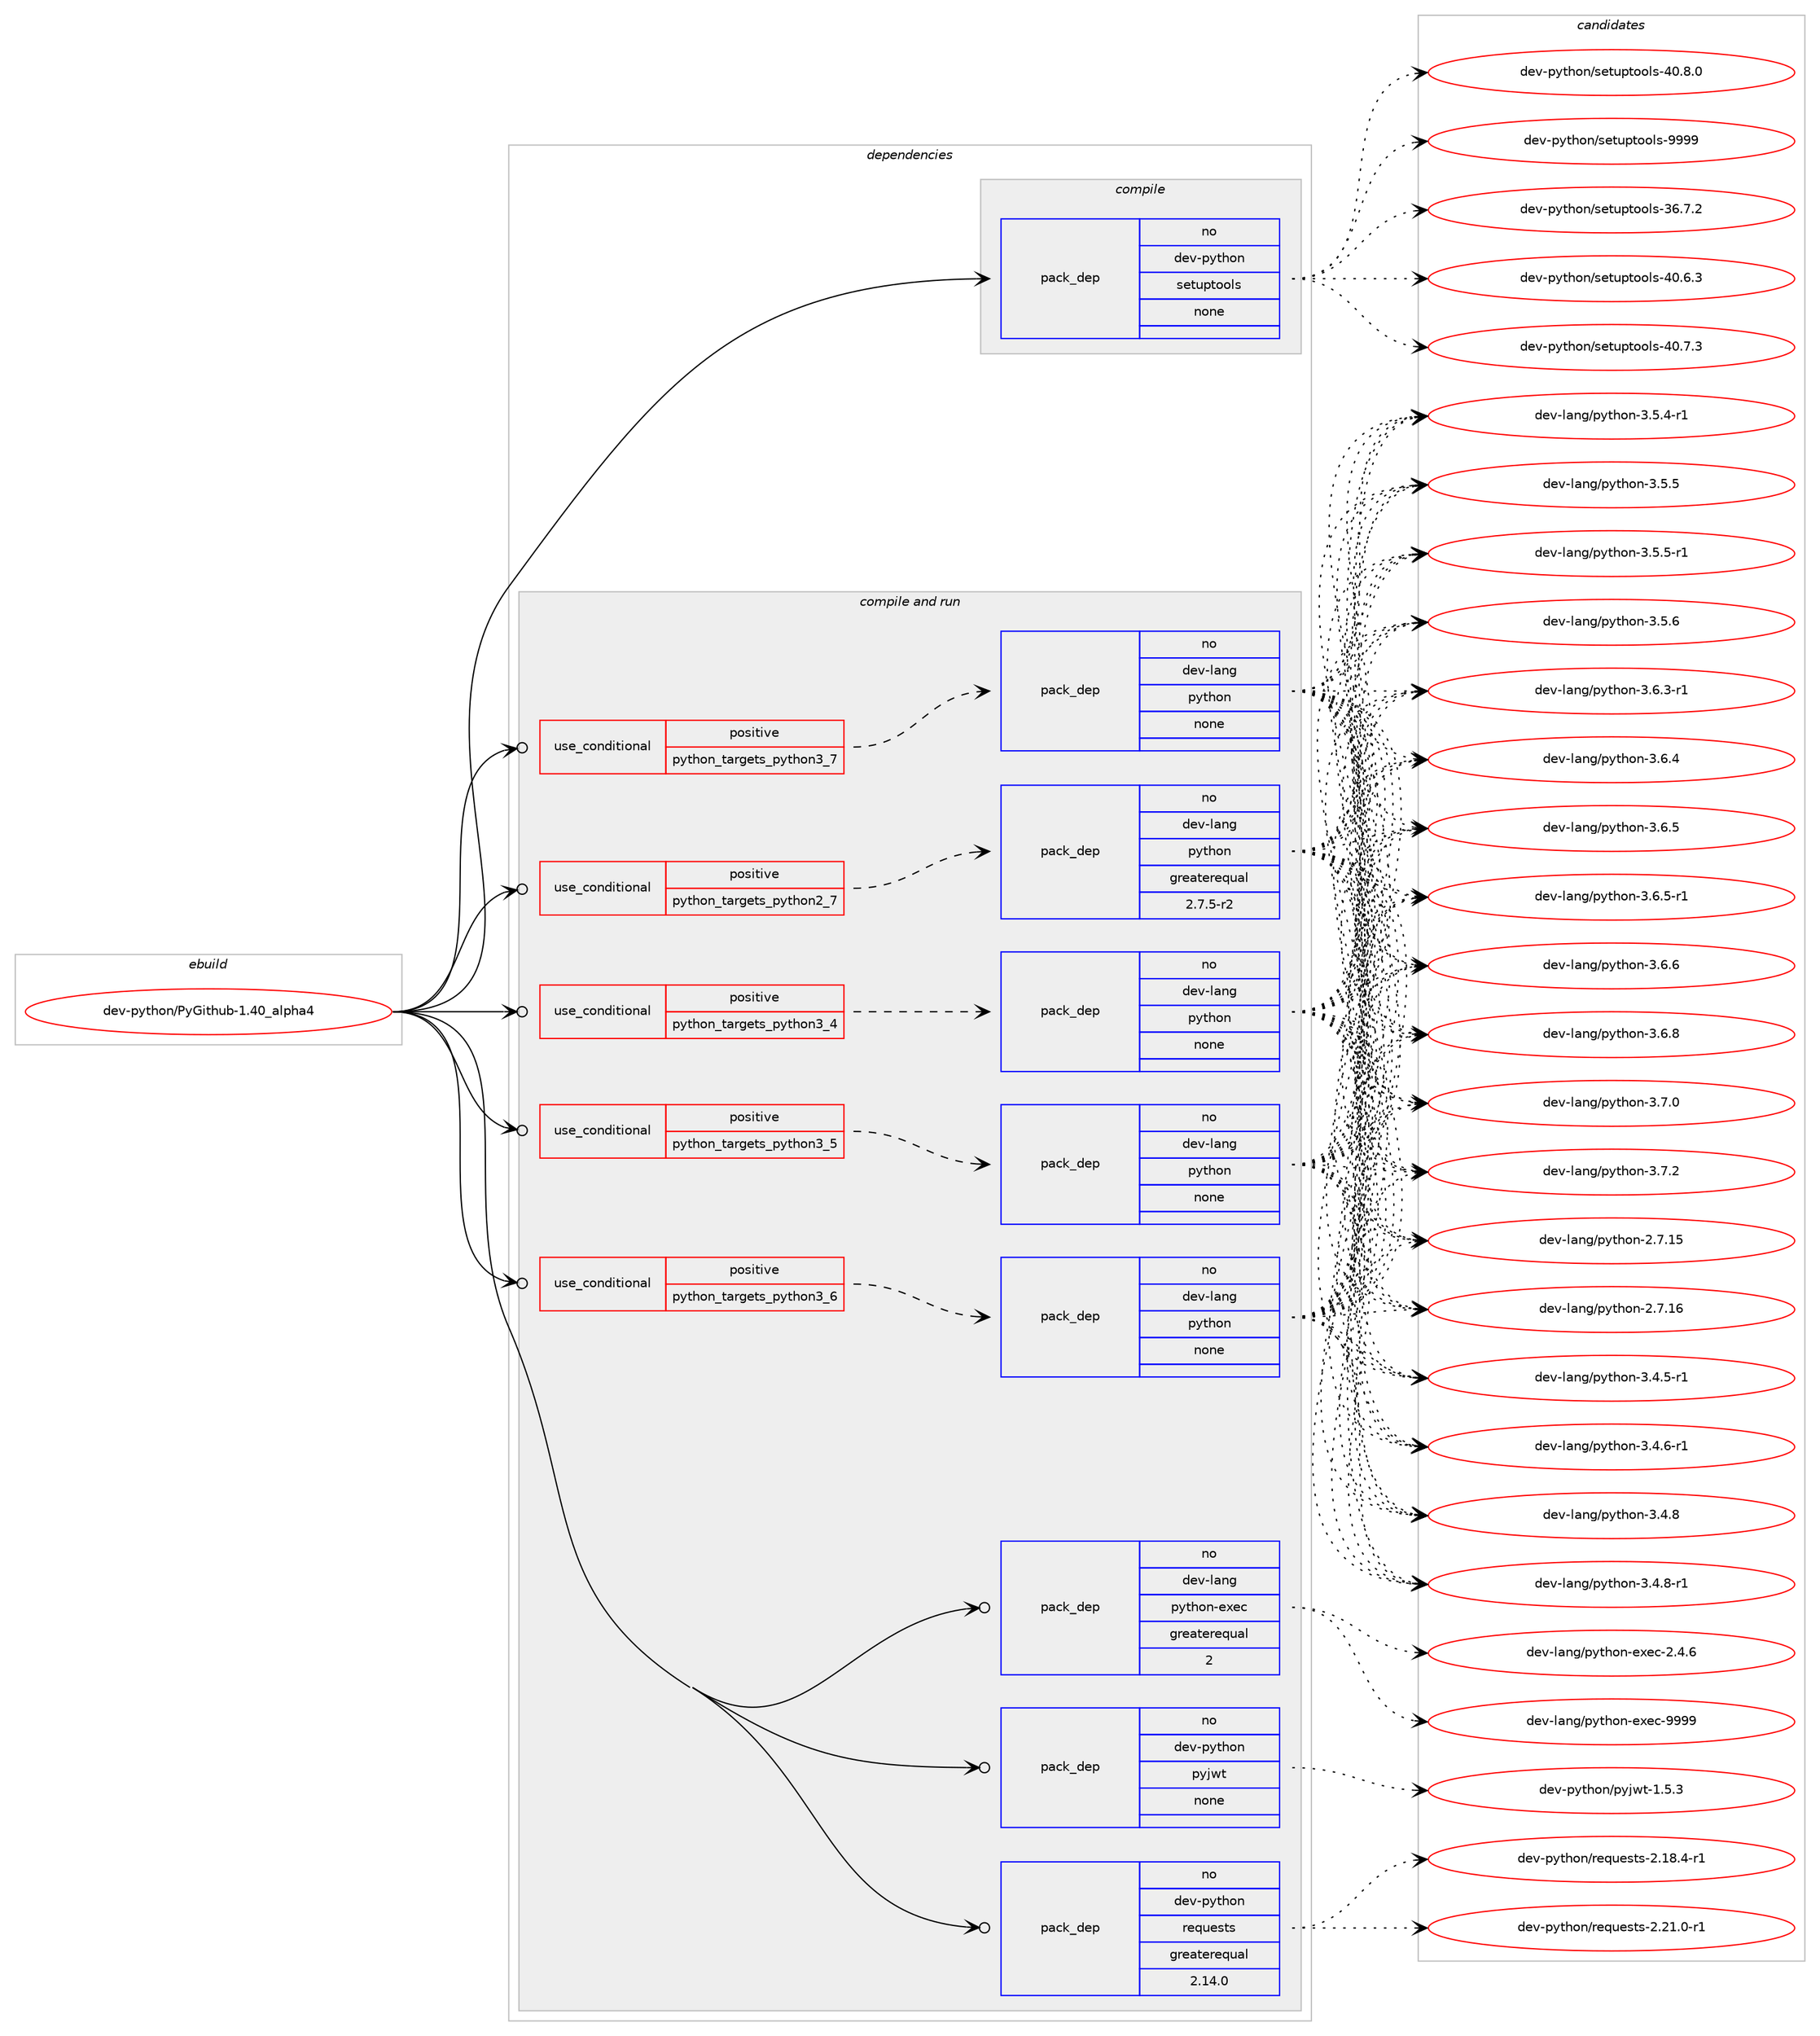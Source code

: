digraph prolog {

# *************
# Graph options
# *************

newrank=true;
concentrate=true;
compound=true;
graph [rankdir=LR,fontname=Helvetica,fontsize=10,ranksep=1.5];#, ranksep=2.5, nodesep=0.2];
edge  [arrowhead=vee];
node  [fontname=Helvetica,fontsize=10];

# **********
# The ebuild
# **********

subgraph cluster_leftcol {
color=gray;
rank=same;
label=<<i>ebuild</i>>;
id [label="dev-python/PyGithub-1.40_alpha4", color=red, width=4, href="../dev-python/PyGithub-1.40_alpha4.svg"];
}

# ****************
# The dependencies
# ****************

subgraph cluster_midcol {
color=gray;
label=<<i>dependencies</i>>;
subgraph cluster_compile {
fillcolor="#eeeeee";
style=filled;
label=<<i>compile</i>>;
subgraph pack1003476 {
dependency1397082 [label=<<TABLE BORDER="0" CELLBORDER="1" CELLSPACING="0" CELLPADDING="4" WIDTH="220"><TR><TD ROWSPAN="6" CELLPADDING="30">pack_dep</TD></TR><TR><TD WIDTH="110">no</TD></TR><TR><TD>dev-python</TD></TR><TR><TD>setuptools</TD></TR><TR><TD>none</TD></TR><TR><TD></TD></TR></TABLE>>, shape=none, color=blue];
}
id:e -> dependency1397082:w [weight=20,style="solid",arrowhead="vee"];
}
subgraph cluster_compileandrun {
fillcolor="#eeeeee";
style=filled;
label=<<i>compile and run</i>>;
subgraph cond370382 {
dependency1397083 [label=<<TABLE BORDER="0" CELLBORDER="1" CELLSPACING="0" CELLPADDING="4"><TR><TD ROWSPAN="3" CELLPADDING="10">use_conditional</TD></TR><TR><TD>positive</TD></TR><TR><TD>python_targets_python2_7</TD></TR></TABLE>>, shape=none, color=red];
subgraph pack1003477 {
dependency1397084 [label=<<TABLE BORDER="0" CELLBORDER="1" CELLSPACING="0" CELLPADDING="4" WIDTH="220"><TR><TD ROWSPAN="6" CELLPADDING="30">pack_dep</TD></TR><TR><TD WIDTH="110">no</TD></TR><TR><TD>dev-lang</TD></TR><TR><TD>python</TD></TR><TR><TD>greaterequal</TD></TR><TR><TD>2.7.5-r2</TD></TR></TABLE>>, shape=none, color=blue];
}
dependency1397083:e -> dependency1397084:w [weight=20,style="dashed",arrowhead="vee"];
}
id:e -> dependency1397083:w [weight=20,style="solid",arrowhead="odotvee"];
subgraph cond370383 {
dependency1397085 [label=<<TABLE BORDER="0" CELLBORDER="1" CELLSPACING="0" CELLPADDING="4"><TR><TD ROWSPAN="3" CELLPADDING="10">use_conditional</TD></TR><TR><TD>positive</TD></TR><TR><TD>python_targets_python3_4</TD></TR></TABLE>>, shape=none, color=red];
subgraph pack1003478 {
dependency1397086 [label=<<TABLE BORDER="0" CELLBORDER="1" CELLSPACING="0" CELLPADDING="4" WIDTH="220"><TR><TD ROWSPAN="6" CELLPADDING="30">pack_dep</TD></TR><TR><TD WIDTH="110">no</TD></TR><TR><TD>dev-lang</TD></TR><TR><TD>python</TD></TR><TR><TD>none</TD></TR><TR><TD></TD></TR></TABLE>>, shape=none, color=blue];
}
dependency1397085:e -> dependency1397086:w [weight=20,style="dashed",arrowhead="vee"];
}
id:e -> dependency1397085:w [weight=20,style="solid",arrowhead="odotvee"];
subgraph cond370384 {
dependency1397087 [label=<<TABLE BORDER="0" CELLBORDER="1" CELLSPACING="0" CELLPADDING="4"><TR><TD ROWSPAN="3" CELLPADDING="10">use_conditional</TD></TR><TR><TD>positive</TD></TR><TR><TD>python_targets_python3_5</TD></TR></TABLE>>, shape=none, color=red];
subgraph pack1003479 {
dependency1397088 [label=<<TABLE BORDER="0" CELLBORDER="1" CELLSPACING="0" CELLPADDING="4" WIDTH="220"><TR><TD ROWSPAN="6" CELLPADDING="30">pack_dep</TD></TR><TR><TD WIDTH="110">no</TD></TR><TR><TD>dev-lang</TD></TR><TR><TD>python</TD></TR><TR><TD>none</TD></TR><TR><TD></TD></TR></TABLE>>, shape=none, color=blue];
}
dependency1397087:e -> dependency1397088:w [weight=20,style="dashed",arrowhead="vee"];
}
id:e -> dependency1397087:w [weight=20,style="solid",arrowhead="odotvee"];
subgraph cond370385 {
dependency1397089 [label=<<TABLE BORDER="0" CELLBORDER="1" CELLSPACING="0" CELLPADDING="4"><TR><TD ROWSPAN="3" CELLPADDING="10">use_conditional</TD></TR><TR><TD>positive</TD></TR><TR><TD>python_targets_python3_6</TD></TR></TABLE>>, shape=none, color=red];
subgraph pack1003480 {
dependency1397090 [label=<<TABLE BORDER="0" CELLBORDER="1" CELLSPACING="0" CELLPADDING="4" WIDTH="220"><TR><TD ROWSPAN="6" CELLPADDING="30">pack_dep</TD></TR><TR><TD WIDTH="110">no</TD></TR><TR><TD>dev-lang</TD></TR><TR><TD>python</TD></TR><TR><TD>none</TD></TR><TR><TD></TD></TR></TABLE>>, shape=none, color=blue];
}
dependency1397089:e -> dependency1397090:w [weight=20,style="dashed",arrowhead="vee"];
}
id:e -> dependency1397089:w [weight=20,style="solid",arrowhead="odotvee"];
subgraph cond370386 {
dependency1397091 [label=<<TABLE BORDER="0" CELLBORDER="1" CELLSPACING="0" CELLPADDING="4"><TR><TD ROWSPAN="3" CELLPADDING="10">use_conditional</TD></TR><TR><TD>positive</TD></TR><TR><TD>python_targets_python3_7</TD></TR></TABLE>>, shape=none, color=red];
subgraph pack1003481 {
dependency1397092 [label=<<TABLE BORDER="0" CELLBORDER="1" CELLSPACING="0" CELLPADDING="4" WIDTH="220"><TR><TD ROWSPAN="6" CELLPADDING="30">pack_dep</TD></TR><TR><TD WIDTH="110">no</TD></TR><TR><TD>dev-lang</TD></TR><TR><TD>python</TD></TR><TR><TD>none</TD></TR><TR><TD></TD></TR></TABLE>>, shape=none, color=blue];
}
dependency1397091:e -> dependency1397092:w [weight=20,style="dashed",arrowhead="vee"];
}
id:e -> dependency1397091:w [weight=20,style="solid",arrowhead="odotvee"];
subgraph pack1003482 {
dependency1397093 [label=<<TABLE BORDER="0" CELLBORDER="1" CELLSPACING="0" CELLPADDING="4" WIDTH="220"><TR><TD ROWSPAN="6" CELLPADDING="30">pack_dep</TD></TR><TR><TD WIDTH="110">no</TD></TR><TR><TD>dev-lang</TD></TR><TR><TD>python-exec</TD></TR><TR><TD>greaterequal</TD></TR><TR><TD>2</TD></TR></TABLE>>, shape=none, color=blue];
}
id:e -> dependency1397093:w [weight=20,style="solid",arrowhead="odotvee"];
subgraph pack1003483 {
dependency1397094 [label=<<TABLE BORDER="0" CELLBORDER="1" CELLSPACING="0" CELLPADDING="4" WIDTH="220"><TR><TD ROWSPAN="6" CELLPADDING="30">pack_dep</TD></TR><TR><TD WIDTH="110">no</TD></TR><TR><TD>dev-python</TD></TR><TR><TD>pyjwt</TD></TR><TR><TD>none</TD></TR><TR><TD></TD></TR></TABLE>>, shape=none, color=blue];
}
id:e -> dependency1397094:w [weight=20,style="solid",arrowhead="odotvee"];
subgraph pack1003484 {
dependency1397095 [label=<<TABLE BORDER="0" CELLBORDER="1" CELLSPACING="0" CELLPADDING="4" WIDTH="220"><TR><TD ROWSPAN="6" CELLPADDING="30">pack_dep</TD></TR><TR><TD WIDTH="110">no</TD></TR><TR><TD>dev-python</TD></TR><TR><TD>requests</TD></TR><TR><TD>greaterequal</TD></TR><TR><TD>2.14.0</TD></TR></TABLE>>, shape=none, color=blue];
}
id:e -> dependency1397095:w [weight=20,style="solid",arrowhead="odotvee"];
}
subgraph cluster_run {
fillcolor="#eeeeee";
style=filled;
label=<<i>run</i>>;
}
}

# **************
# The candidates
# **************

subgraph cluster_choices {
rank=same;
color=gray;
label=<<i>candidates</i>>;

subgraph choice1003476 {
color=black;
nodesep=1;
choice100101118451121211161041111104711510111611711211611111110811545515446554650 [label="dev-python/setuptools-36.7.2", color=red, width=4,href="../dev-python/setuptools-36.7.2.svg"];
choice100101118451121211161041111104711510111611711211611111110811545524846544651 [label="dev-python/setuptools-40.6.3", color=red, width=4,href="../dev-python/setuptools-40.6.3.svg"];
choice100101118451121211161041111104711510111611711211611111110811545524846554651 [label="dev-python/setuptools-40.7.3", color=red, width=4,href="../dev-python/setuptools-40.7.3.svg"];
choice100101118451121211161041111104711510111611711211611111110811545524846564648 [label="dev-python/setuptools-40.8.0", color=red, width=4,href="../dev-python/setuptools-40.8.0.svg"];
choice10010111845112121116104111110471151011161171121161111111081154557575757 [label="dev-python/setuptools-9999", color=red, width=4,href="../dev-python/setuptools-9999.svg"];
dependency1397082:e -> choice100101118451121211161041111104711510111611711211611111110811545515446554650:w [style=dotted,weight="100"];
dependency1397082:e -> choice100101118451121211161041111104711510111611711211611111110811545524846544651:w [style=dotted,weight="100"];
dependency1397082:e -> choice100101118451121211161041111104711510111611711211611111110811545524846554651:w [style=dotted,weight="100"];
dependency1397082:e -> choice100101118451121211161041111104711510111611711211611111110811545524846564648:w [style=dotted,weight="100"];
dependency1397082:e -> choice10010111845112121116104111110471151011161171121161111111081154557575757:w [style=dotted,weight="100"];
}
subgraph choice1003477 {
color=black;
nodesep=1;
choice10010111845108971101034711212111610411111045504655464953 [label="dev-lang/python-2.7.15", color=red, width=4,href="../dev-lang/python-2.7.15.svg"];
choice10010111845108971101034711212111610411111045504655464954 [label="dev-lang/python-2.7.16", color=red, width=4,href="../dev-lang/python-2.7.16.svg"];
choice1001011184510897110103471121211161041111104551465246534511449 [label="dev-lang/python-3.4.5-r1", color=red, width=4,href="../dev-lang/python-3.4.5-r1.svg"];
choice1001011184510897110103471121211161041111104551465246544511449 [label="dev-lang/python-3.4.6-r1", color=red, width=4,href="../dev-lang/python-3.4.6-r1.svg"];
choice100101118451089711010347112121116104111110455146524656 [label="dev-lang/python-3.4.8", color=red, width=4,href="../dev-lang/python-3.4.8.svg"];
choice1001011184510897110103471121211161041111104551465246564511449 [label="dev-lang/python-3.4.8-r1", color=red, width=4,href="../dev-lang/python-3.4.8-r1.svg"];
choice1001011184510897110103471121211161041111104551465346524511449 [label="dev-lang/python-3.5.4-r1", color=red, width=4,href="../dev-lang/python-3.5.4-r1.svg"];
choice100101118451089711010347112121116104111110455146534653 [label="dev-lang/python-3.5.5", color=red, width=4,href="../dev-lang/python-3.5.5.svg"];
choice1001011184510897110103471121211161041111104551465346534511449 [label="dev-lang/python-3.5.5-r1", color=red, width=4,href="../dev-lang/python-3.5.5-r1.svg"];
choice100101118451089711010347112121116104111110455146534654 [label="dev-lang/python-3.5.6", color=red, width=4,href="../dev-lang/python-3.5.6.svg"];
choice1001011184510897110103471121211161041111104551465446514511449 [label="dev-lang/python-3.6.3-r1", color=red, width=4,href="../dev-lang/python-3.6.3-r1.svg"];
choice100101118451089711010347112121116104111110455146544652 [label="dev-lang/python-3.6.4", color=red, width=4,href="../dev-lang/python-3.6.4.svg"];
choice100101118451089711010347112121116104111110455146544653 [label="dev-lang/python-3.6.5", color=red, width=4,href="../dev-lang/python-3.6.5.svg"];
choice1001011184510897110103471121211161041111104551465446534511449 [label="dev-lang/python-3.6.5-r1", color=red, width=4,href="../dev-lang/python-3.6.5-r1.svg"];
choice100101118451089711010347112121116104111110455146544654 [label="dev-lang/python-3.6.6", color=red, width=4,href="../dev-lang/python-3.6.6.svg"];
choice100101118451089711010347112121116104111110455146544656 [label="dev-lang/python-3.6.8", color=red, width=4,href="../dev-lang/python-3.6.8.svg"];
choice100101118451089711010347112121116104111110455146554648 [label="dev-lang/python-3.7.0", color=red, width=4,href="../dev-lang/python-3.7.0.svg"];
choice100101118451089711010347112121116104111110455146554650 [label="dev-lang/python-3.7.2", color=red, width=4,href="../dev-lang/python-3.7.2.svg"];
dependency1397084:e -> choice10010111845108971101034711212111610411111045504655464953:w [style=dotted,weight="100"];
dependency1397084:e -> choice10010111845108971101034711212111610411111045504655464954:w [style=dotted,weight="100"];
dependency1397084:e -> choice1001011184510897110103471121211161041111104551465246534511449:w [style=dotted,weight="100"];
dependency1397084:e -> choice1001011184510897110103471121211161041111104551465246544511449:w [style=dotted,weight="100"];
dependency1397084:e -> choice100101118451089711010347112121116104111110455146524656:w [style=dotted,weight="100"];
dependency1397084:e -> choice1001011184510897110103471121211161041111104551465246564511449:w [style=dotted,weight="100"];
dependency1397084:e -> choice1001011184510897110103471121211161041111104551465346524511449:w [style=dotted,weight="100"];
dependency1397084:e -> choice100101118451089711010347112121116104111110455146534653:w [style=dotted,weight="100"];
dependency1397084:e -> choice1001011184510897110103471121211161041111104551465346534511449:w [style=dotted,weight="100"];
dependency1397084:e -> choice100101118451089711010347112121116104111110455146534654:w [style=dotted,weight="100"];
dependency1397084:e -> choice1001011184510897110103471121211161041111104551465446514511449:w [style=dotted,weight="100"];
dependency1397084:e -> choice100101118451089711010347112121116104111110455146544652:w [style=dotted,weight="100"];
dependency1397084:e -> choice100101118451089711010347112121116104111110455146544653:w [style=dotted,weight="100"];
dependency1397084:e -> choice1001011184510897110103471121211161041111104551465446534511449:w [style=dotted,weight="100"];
dependency1397084:e -> choice100101118451089711010347112121116104111110455146544654:w [style=dotted,weight="100"];
dependency1397084:e -> choice100101118451089711010347112121116104111110455146544656:w [style=dotted,weight="100"];
dependency1397084:e -> choice100101118451089711010347112121116104111110455146554648:w [style=dotted,weight="100"];
dependency1397084:e -> choice100101118451089711010347112121116104111110455146554650:w [style=dotted,weight="100"];
}
subgraph choice1003478 {
color=black;
nodesep=1;
choice10010111845108971101034711212111610411111045504655464953 [label="dev-lang/python-2.7.15", color=red, width=4,href="../dev-lang/python-2.7.15.svg"];
choice10010111845108971101034711212111610411111045504655464954 [label="dev-lang/python-2.7.16", color=red, width=4,href="../dev-lang/python-2.7.16.svg"];
choice1001011184510897110103471121211161041111104551465246534511449 [label="dev-lang/python-3.4.5-r1", color=red, width=4,href="../dev-lang/python-3.4.5-r1.svg"];
choice1001011184510897110103471121211161041111104551465246544511449 [label="dev-lang/python-3.4.6-r1", color=red, width=4,href="../dev-lang/python-3.4.6-r1.svg"];
choice100101118451089711010347112121116104111110455146524656 [label="dev-lang/python-3.4.8", color=red, width=4,href="../dev-lang/python-3.4.8.svg"];
choice1001011184510897110103471121211161041111104551465246564511449 [label="dev-lang/python-3.4.8-r1", color=red, width=4,href="../dev-lang/python-3.4.8-r1.svg"];
choice1001011184510897110103471121211161041111104551465346524511449 [label="dev-lang/python-3.5.4-r1", color=red, width=4,href="../dev-lang/python-3.5.4-r1.svg"];
choice100101118451089711010347112121116104111110455146534653 [label="dev-lang/python-3.5.5", color=red, width=4,href="../dev-lang/python-3.5.5.svg"];
choice1001011184510897110103471121211161041111104551465346534511449 [label="dev-lang/python-3.5.5-r1", color=red, width=4,href="../dev-lang/python-3.5.5-r1.svg"];
choice100101118451089711010347112121116104111110455146534654 [label="dev-lang/python-3.5.6", color=red, width=4,href="../dev-lang/python-3.5.6.svg"];
choice1001011184510897110103471121211161041111104551465446514511449 [label="dev-lang/python-3.6.3-r1", color=red, width=4,href="../dev-lang/python-3.6.3-r1.svg"];
choice100101118451089711010347112121116104111110455146544652 [label="dev-lang/python-3.6.4", color=red, width=4,href="../dev-lang/python-3.6.4.svg"];
choice100101118451089711010347112121116104111110455146544653 [label="dev-lang/python-3.6.5", color=red, width=4,href="../dev-lang/python-3.6.5.svg"];
choice1001011184510897110103471121211161041111104551465446534511449 [label="dev-lang/python-3.6.5-r1", color=red, width=4,href="../dev-lang/python-3.6.5-r1.svg"];
choice100101118451089711010347112121116104111110455146544654 [label="dev-lang/python-3.6.6", color=red, width=4,href="../dev-lang/python-3.6.6.svg"];
choice100101118451089711010347112121116104111110455146544656 [label="dev-lang/python-3.6.8", color=red, width=4,href="../dev-lang/python-3.6.8.svg"];
choice100101118451089711010347112121116104111110455146554648 [label="dev-lang/python-3.7.0", color=red, width=4,href="../dev-lang/python-3.7.0.svg"];
choice100101118451089711010347112121116104111110455146554650 [label="dev-lang/python-3.7.2", color=red, width=4,href="../dev-lang/python-3.7.2.svg"];
dependency1397086:e -> choice10010111845108971101034711212111610411111045504655464953:w [style=dotted,weight="100"];
dependency1397086:e -> choice10010111845108971101034711212111610411111045504655464954:w [style=dotted,weight="100"];
dependency1397086:e -> choice1001011184510897110103471121211161041111104551465246534511449:w [style=dotted,weight="100"];
dependency1397086:e -> choice1001011184510897110103471121211161041111104551465246544511449:w [style=dotted,weight="100"];
dependency1397086:e -> choice100101118451089711010347112121116104111110455146524656:w [style=dotted,weight="100"];
dependency1397086:e -> choice1001011184510897110103471121211161041111104551465246564511449:w [style=dotted,weight="100"];
dependency1397086:e -> choice1001011184510897110103471121211161041111104551465346524511449:w [style=dotted,weight="100"];
dependency1397086:e -> choice100101118451089711010347112121116104111110455146534653:w [style=dotted,weight="100"];
dependency1397086:e -> choice1001011184510897110103471121211161041111104551465346534511449:w [style=dotted,weight="100"];
dependency1397086:e -> choice100101118451089711010347112121116104111110455146534654:w [style=dotted,weight="100"];
dependency1397086:e -> choice1001011184510897110103471121211161041111104551465446514511449:w [style=dotted,weight="100"];
dependency1397086:e -> choice100101118451089711010347112121116104111110455146544652:w [style=dotted,weight="100"];
dependency1397086:e -> choice100101118451089711010347112121116104111110455146544653:w [style=dotted,weight="100"];
dependency1397086:e -> choice1001011184510897110103471121211161041111104551465446534511449:w [style=dotted,weight="100"];
dependency1397086:e -> choice100101118451089711010347112121116104111110455146544654:w [style=dotted,weight="100"];
dependency1397086:e -> choice100101118451089711010347112121116104111110455146544656:w [style=dotted,weight="100"];
dependency1397086:e -> choice100101118451089711010347112121116104111110455146554648:w [style=dotted,weight="100"];
dependency1397086:e -> choice100101118451089711010347112121116104111110455146554650:w [style=dotted,weight="100"];
}
subgraph choice1003479 {
color=black;
nodesep=1;
choice10010111845108971101034711212111610411111045504655464953 [label="dev-lang/python-2.7.15", color=red, width=4,href="../dev-lang/python-2.7.15.svg"];
choice10010111845108971101034711212111610411111045504655464954 [label="dev-lang/python-2.7.16", color=red, width=4,href="../dev-lang/python-2.7.16.svg"];
choice1001011184510897110103471121211161041111104551465246534511449 [label="dev-lang/python-3.4.5-r1", color=red, width=4,href="../dev-lang/python-3.4.5-r1.svg"];
choice1001011184510897110103471121211161041111104551465246544511449 [label="dev-lang/python-3.4.6-r1", color=red, width=4,href="../dev-lang/python-3.4.6-r1.svg"];
choice100101118451089711010347112121116104111110455146524656 [label="dev-lang/python-3.4.8", color=red, width=4,href="../dev-lang/python-3.4.8.svg"];
choice1001011184510897110103471121211161041111104551465246564511449 [label="dev-lang/python-3.4.8-r1", color=red, width=4,href="../dev-lang/python-3.4.8-r1.svg"];
choice1001011184510897110103471121211161041111104551465346524511449 [label="dev-lang/python-3.5.4-r1", color=red, width=4,href="../dev-lang/python-3.5.4-r1.svg"];
choice100101118451089711010347112121116104111110455146534653 [label="dev-lang/python-3.5.5", color=red, width=4,href="../dev-lang/python-3.5.5.svg"];
choice1001011184510897110103471121211161041111104551465346534511449 [label="dev-lang/python-3.5.5-r1", color=red, width=4,href="../dev-lang/python-3.5.5-r1.svg"];
choice100101118451089711010347112121116104111110455146534654 [label="dev-lang/python-3.5.6", color=red, width=4,href="../dev-lang/python-3.5.6.svg"];
choice1001011184510897110103471121211161041111104551465446514511449 [label="dev-lang/python-3.6.3-r1", color=red, width=4,href="../dev-lang/python-3.6.3-r1.svg"];
choice100101118451089711010347112121116104111110455146544652 [label="dev-lang/python-3.6.4", color=red, width=4,href="../dev-lang/python-3.6.4.svg"];
choice100101118451089711010347112121116104111110455146544653 [label="dev-lang/python-3.6.5", color=red, width=4,href="../dev-lang/python-3.6.5.svg"];
choice1001011184510897110103471121211161041111104551465446534511449 [label="dev-lang/python-3.6.5-r1", color=red, width=4,href="../dev-lang/python-3.6.5-r1.svg"];
choice100101118451089711010347112121116104111110455146544654 [label="dev-lang/python-3.6.6", color=red, width=4,href="../dev-lang/python-3.6.6.svg"];
choice100101118451089711010347112121116104111110455146544656 [label="dev-lang/python-3.6.8", color=red, width=4,href="../dev-lang/python-3.6.8.svg"];
choice100101118451089711010347112121116104111110455146554648 [label="dev-lang/python-3.7.0", color=red, width=4,href="../dev-lang/python-3.7.0.svg"];
choice100101118451089711010347112121116104111110455146554650 [label="dev-lang/python-3.7.2", color=red, width=4,href="../dev-lang/python-3.7.2.svg"];
dependency1397088:e -> choice10010111845108971101034711212111610411111045504655464953:w [style=dotted,weight="100"];
dependency1397088:e -> choice10010111845108971101034711212111610411111045504655464954:w [style=dotted,weight="100"];
dependency1397088:e -> choice1001011184510897110103471121211161041111104551465246534511449:w [style=dotted,weight="100"];
dependency1397088:e -> choice1001011184510897110103471121211161041111104551465246544511449:w [style=dotted,weight="100"];
dependency1397088:e -> choice100101118451089711010347112121116104111110455146524656:w [style=dotted,weight="100"];
dependency1397088:e -> choice1001011184510897110103471121211161041111104551465246564511449:w [style=dotted,weight="100"];
dependency1397088:e -> choice1001011184510897110103471121211161041111104551465346524511449:w [style=dotted,weight="100"];
dependency1397088:e -> choice100101118451089711010347112121116104111110455146534653:w [style=dotted,weight="100"];
dependency1397088:e -> choice1001011184510897110103471121211161041111104551465346534511449:w [style=dotted,weight="100"];
dependency1397088:e -> choice100101118451089711010347112121116104111110455146534654:w [style=dotted,weight="100"];
dependency1397088:e -> choice1001011184510897110103471121211161041111104551465446514511449:w [style=dotted,weight="100"];
dependency1397088:e -> choice100101118451089711010347112121116104111110455146544652:w [style=dotted,weight="100"];
dependency1397088:e -> choice100101118451089711010347112121116104111110455146544653:w [style=dotted,weight="100"];
dependency1397088:e -> choice1001011184510897110103471121211161041111104551465446534511449:w [style=dotted,weight="100"];
dependency1397088:e -> choice100101118451089711010347112121116104111110455146544654:w [style=dotted,weight="100"];
dependency1397088:e -> choice100101118451089711010347112121116104111110455146544656:w [style=dotted,weight="100"];
dependency1397088:e -> choice100101118451089711010347112121116104111110455146554648:w [style=dotted,weight="100"];
dependency1397088:e -> choice100101118451089711010347112121116104111110455146554650:w [style=dotted,weight="100"];
}
subgraph choice1003480 {
color=black;
nodesep=1;
choice10010111845108971101034711212111610411111045504655464953 [label="dev-lang/python-2.7.15", color=red, width=4,href="../dev-lang/python-2.7.15.svg"];
choice10010111845108971101034711212111610411111045504655464954 [label="dev-lang/python-2.7.16", color=red, width=4,href="../dev-lang/python-2.7.16.svg"];
choice1001011184510897110103471121211161041111104551465246534511449 [label="dev-lang/python-3.4.5-r1", color=red, width=4,href="../dev-lang/python-3.4.5-r1.svg"];
choice1001011184510897110103471121211161041111104551465246544511449 [label="dev-lang/python-3.4.6-r1", color=red, width=4,href="../dev-lang/python-3.4.6-r1.svg"];
choice100101118451089711010347112121116104111110455146524656 [label="dev-lang/python-3.4.8", color=red, width=4,href="../dev-lang/python-3.4.8.svg"];
choice1001011184510897110103471121211161041111104551465246564511449 [label="dev-lang/python-3.4.8-r1", color=red, width=4,href="../dev-lang/python-3.4.8-r1.svg"];
choice1001011184510897110103471121211161041111104551465346524511449 [label="dev-lang/python-3.5.4-r1", color=red, width=4,href="../dev-lang/python-3.5.4-r1.svg"];
choice100101118451089711010347112121116104111110455146534653 [label="dev-lang/python-3.5.5", color=red, width=4,href="../dev-lang/python-3.5.5.svg"];
choice1001011184510897110103471121211161041111104551465346534511449 [label="dev-lang/python-3.5.5-r1", color=red, width=4,href="../dev-lang/python-3.5.5-r1.svg"];
choice100101118451089711010347112121116104111110455146534654 [label="dev-lang/python-3.5.6", color=red, width=4,href="../dev-lang/python-3.5.6.svg"];
choice1001011184510897110103471121211161041111104551465446514511449 [label="dev-lang/python-3.6.3-r1", color=red, width=4,href="../dev-lang/python-3.6.3-r1.svg"];
choice100101118451089711010347112121116104111110455146544652 [label="dev-lang/python-3.6.4", color=red, width=4,href="../dev-lang/python-3.6.4.svg"];
choice100101118451089711010347112121116104111110455146544653 [label="dev-lang/python-3.6.5", color=red, width=4,href="../dev-lang/python-3.6.5.svg"];
choice1001011184510897110103471121211161041111104551465446534511449 [label="dev-lang/python-3.6.5-r1", color=red, width=4,href="../dev-lang/python-3.6.5-r1.svg"];
choice100101118451089711010347112121116104111110455146544654 [label="dev-lang/python-3.6.6", color=red, width=4,href="../dev-lang/python-3.6.6.svg"];
choice100101118451089711010347112121116104111110455146544656 [label="dev-lang/python-3.6.8", color=red, width=4,href="../dev-lang/python-3.6.8.svg"];
choice100101118451089711010347112121116104111110455146554648 [label="dev-lang/python-3.7.0", color=red, width=4,href="../dev-lang/python-3.7.0.svg"];
choice100101118451089711010347112121116104111110455146554650 [label="dev-lang/python-3.7.2", color=red, width=4,href="../dev-lang/python-3.7.2.svg"];
dependency1397090:e -> choice10010111845108971101034711212111610411111045504655464953:w [style=dotted,weight="100"];
dependency1397090:e -> choice10010111845108971101034711212111610411111045504655464954:w [style=dotted,weight="100"];
dependency1397090:e -> choice1001011184510897110103471121211161041111104551465246534511449:w [style=dotted,weight="100"];
dependency1397090:e -> choice1001011184510897110103471121211161041111104551465246544511449:w [style=dotted,weight="100"];
dependency1397090:e -> choice100101118451089711010347112121116104111110455146524656:w [style=dotted,weight="100"];
dependency1397090:e -> choice1001011184510897110103471121211161041111104551465246564511449:w [style=dotted,weight="100"];
dependency1397090:e -> choice1001011184510897110103471121211161041111104551465346524511449:w [style=dotted,weight="100"];
dependency1397090:e -> choice100101118451089711010347112121116104111110455146534653:w [style=dotted,weight="100"];
dependency1397090:e -> choice1001011184510897110103471121211161041111104551465346534511449:w [style=dotted,weight="100"];
dependency1397090:e -> choice100101118451089711010347112121116104111110455146534654:w [style=dotted,weight="100"];
dependency1397090:e -> choice1001011184510897110103471121211161041111104551465446514511449:w [style=dotted,weight="100"];
dependency1397090:e -> choice100101118451089711010347112121116104111110455146544652:w [style=dotted,weight="100"];
dependency1397090:e -> choice100101118451089711010347112121116104111110455146544653:w [style=dotted,weight="100"];
dependency1397090:e -> choice1001011184510897110103471121211161041111104551465446534511449:w [style=dotted,weight="100"];
dependency1397090:e -> choice100101118451089711010347112121116104111110455146544654:w [style=dotted,weight="100"];
dependency1397090:e -> choice100101118451089711010347112121116104111110455146544656:w [style=dotted,weight="100"];
dependency1397090:e -> choice100101118451089711010347112121116104111110455146554648:w [style=dotted,weight="100"];
dependency1397090:e -> choice100101118451089711010347112121116104111110455146554650:w [style=dotted,weight="100"];
}
subgraph choice1003481 {
color=black;
nodesep=1;
choice10010111845108971101034711212111610411111045504655464953 [label="dev-lang/python-2.7.15", color=red, width=4,href="../dev-lang/python-2.7.15.svg"];
choice10010111845108971101034711212111610411111045504655464954 [label="dev-lang/python-2.7.16", color=red, width=4,href="../dev-lang/python-2.7.16.svg"];
choice1001011184510897110103471121211161041111104551465246534511449 [label="dev-lang/python-3.4.5-r1", color=red, width=4,href="../dev-lang/python-3.4.5-r1.svg"];
choice1001011184510897110103471121211161041111104551465246544511449 [label="dev-lang/python-3.4.6-r1", color=red, width=4,href="../dev-lang/python-3.4.6-r1.svg"];
choice100101118451089711010347112121116104111110455146524656 [label="dev-lang/python-3.4.8", color=red, width=4,href="../dev-lang/python-3.4.8.svg"];
choice1001011184510897110103471121211161041111104551465246564511449 [label="dev-lang/python-3.4.8-r1", color=red, width=4,href="../dev-lang/python-3.4.8-r1.svg"];
choice1001011184510897110103471121211161041111104551465346524511449 [label="dev-lang/python-3.5.4-r1", color=red, width=4,href="../dev-lang/python-3.5.4-r1.svg"];
choice100101118451089711010347112121116104111110455146534653 [label="dev-lang/python-3.5.5", color=red, width=4,href="../dev-lang/python-3.5.5.svg"];
choice1001011184510897110103471121211161041111104551465346534511449 [label="dev-lang/python-3.5.5-r1", color=red, width=4,href="../dev-lang/python-3.5.5-r1.svg"];
choice100101118451089711010347112121116104111110455146534654 [label="dev-lang/python-3.5.6", color=red, width=4,href="../dev-lang/python-3.5.6.svg"];
choice1001011184510897110103471121211161041111104551465446514511449 [label="dev-lang/python-3.6.3-r1", color=red, width=4,href="../dev-lang/python-3.6.3-r1.svg"];
choice100101118451089711010347112121116104111110455146544652 [label="dev-lang/python-3.6.4", color=red, width=4,href="../dev-lang/python-3.6.4.svg"];
choice100101118451089711010347112121116104111110455146544653 [label="dev-lang/python-3.6.5", color=red, width=4,href="../dev-lang/python-3.6.5.svg"];
choice1001011184510897110103471121211161041111104551465446534511449 [label="dev-lang/python-3.6.5-r1", color=red, width=4,href="../dev-lang/python-3.6.5-r1.svg"];
choice100101118451089711010347112121116104111110455146544654 [label="dev-lang/python-3.6.6", color=red, width=4,href="../dev-lang/python-3.6.6.svg"];
choice100101118451089711010347112121116104111110455146544656 [label="dev-lang/python-3.6.8", color=red, width=4,href="../dev-lang/python-3.6.8.svg"];
choice100101118451089711010347112121116104111110455146554648 [label="dev-lang/python-3.7.0", color=red, width=4,href="../dev-lang/python-3.7.0.svg"];
choice100101118451089711010347112121116104111110455146554650 [label="dev-lang/python-3.7.2", color=red, width=4,href="../dev-lang/python-3.7.2.svg"];
dependency1397092:e -> choice10010111845108971101034711212111610411111045504655464953:w [style=dotted,weight="100"];
dependency1397092:e -> choice10010111845108971101034711212111610411111045504655464954:w [style=dotted,weight="100"];
dependency1397092:e -> choice1001011184510897110103471121211161041111104551465246534511449:w [style=dotted,weight="100"];
dependency1397092:e -> choice1001011184510897110103471121211161041111104551465246544511449:w [style=dotted,weight="100"];
dependency1397092:e -> choice100101118451089711010347112121116104111110455146524656:w [style=dotted,weight="100"];
dependency1397092:e -> choice1001011184510897110103471121211161041111104551465246564511449:w [style=dotted,weight="100"];
dependency1397092:e -> choice1001011184510897110103471121211161041111104551465346524511449:w [style=dotted,weight="100"];
dependency1397092:e -> choice100101118451089711010347112121116104111110455146534653:w [style=dotted,weight="100"];
dependency1397092:e -> choice1001011184510897110103471121211161041111104551465346534511449:w [style=dotted,weight="100"];
dependency1397092:e -> choice100101118451089711010347112121116104111110455146534654:w [style=dotted,weight="100"];
dependency1397092:e -> choice1001011184510897110103471121211161041111104551465446514511449:w [style=dotted,weight="100"];
dependency1397092:e -> choice100101118451089711010347112121116104111110455146544652:w [style=dotted,weight="100"];
dependency1397092:e -> choice100101118451089711010347112121116104111110455146544653:w [style=dotted,weight="100"];
dependency1397092:e -> choice1001011184510897110103471121211161041111104551465446534511449:w [style=dotted,weight="100"];
dependency1397092:e -> choice100101118451089711010347112121116104111110455146544654:w [style=dotted,weight="100"];
dependency1397092:e -> choice100101118451089711010347112121116104111110455146544656:w [style=dotted,weight="100"];
dependency1397092:e -> choice100101118451089711010347112121116104111110455146554648:w [style=dotted,weight="100"];
dependency1397092:e -> choice100101118451089711010347112121116104111110455146554650:w [style=dotted,weight="100"];
}
subgraph choice1003482 {
color=black;
nodesep=1;
choice1001011184510897110103471121211161041111104510112010199455046524654 [label="dev-lang/python-exec-2.4.6", color=red, width=4,href="../dev-lang/python-exec-2.4.6.svg"];
choice10010111845108971101034711212111610411111045101120101994557575757 [label="dev-lang/python-exec-9999", color=red, width=4,href="../dev-lang/python-exec-9999.svg"];
dependency1397093:e -> choice1001011184510897110103471121211161041111104510112010199455046524654:w [style=dotted,weight="100"];
dependency1397093:e -> choice10010111845108971101034711212111610411111045101120101994557575757:w [style=dotted,weight="100"];
}
subgraph choice1003483 {
color=black;
nodesep=1;
choice1001011184511212111610411111047112121106119116454946534651 [label="dev-python/pyjwt-1.5.3", color=red, width=4,href="../dev-python/pyjwt-1.5.3.svg"];
dependency1397094:e -> choice1001011184511212111610411111047112121106119116454946534651:w [style=dotted,weight="100"];
}
subgraph choice1003484 {
color=black;
nodesep=1;
choice1001011184511212111610411111047114101113117101115116115455046495646524511449 [label="dev-python/requests-2.18.4-r1", color=red, width=4,href="../dev-python/requests-2.18.4-r1.svg"];
choice1001011184511212111610411111047114101113117101115116115455046504946484511449 [label="dev-python/requests-2.21.0-r1", color=red, width=4,href="../dev-python/requests-2.21.0-r1.svg"];
dependency1397095:e -> choice1001011184511212111610411111047114101113117101115116115455046495646524511449:w [style=dotted,weight="100"];
dependency1397095:e -> choice1001011184511212111610411111047114101113117101115116115455046504946484511449:w [style=dotted,weight="100"];
}
}

}
